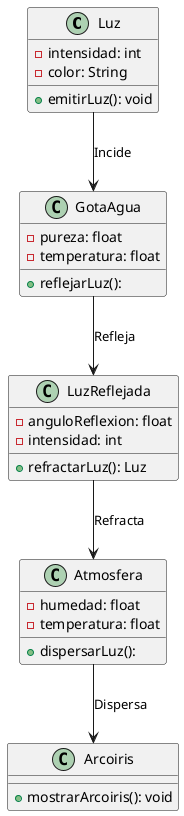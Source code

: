 @startuml Arcoiris
Class Luz{
	-intensidad: int
	-color: String
	+emitirLuz(): void
}

Class GotaAgua{
	-pureza: float
	-temperatura: float
	+reflejarLuz():
}

Class LuzReflejada{
	-anguloReflexion: float
	-intensidad: int
	+refractarLuz(): Luz
}

Class Atmosfera{
	-humedad: float
	-temperatura: float
	+dispersarLuz():
}

Class Arcoiris{
	+mostrarArcoiris(): void
}

Luz --> GotaAgua : Incide
GotaAgua --> LuzReflejada : Refleja
LuzReflejada --> Atmosfera : Refracta
Atmosfera --> Arcoiris : Dispersa
@enduml
